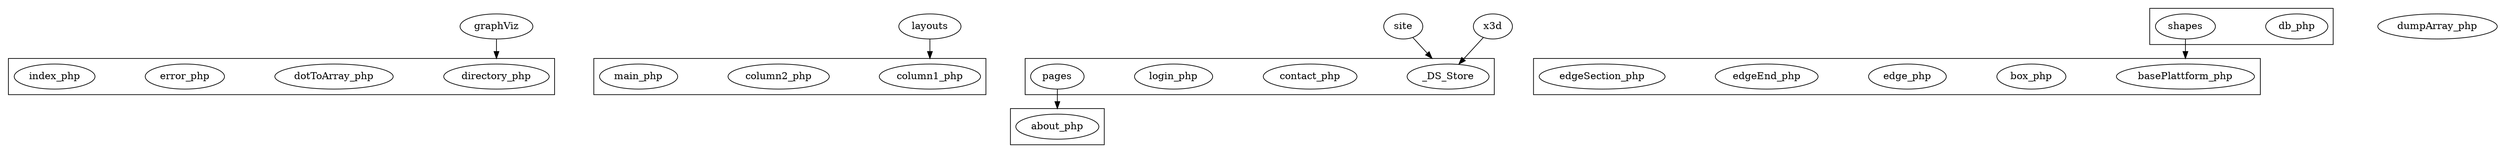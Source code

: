 digraph G {
	graph [compound=true, nodesep="1.0"];
	node [label="\N"];
	graph [bb="0,0,447.02,120"];
	subgraph cluster_graphViz {
		graph [bb=""];
		directory_php [pos="381.81,36", width="1.8084", height="0.5"];
		dotToArray_php [pos="216.42,27", width="2.0907", height="0.5"];
		error_php [pos="147.42,102", width="1.3642", height="0.5"];
		index_php [pos="162.42,39", width="1.439", height="0.5"];
	}
	subgraph cluster_layouts {
		graph [bb=""];
		column1_php [pos="352.35,78", width="1.7798", height="0.5"];
		column2_php [pos="159.42,84", width="1.7818", height="0.5"];
		main_php [pos="180.42,30", width="1.3794", height="0.5"];
	}
	subgraph cluster_pages {
		graph [bb=""];
		about_php [pos="219.4,90", width="1.4278", height="0.5"];
	}
	subgraph cluster_site {
		graph [bb=""];
		_DS_Store [pos="179.42,48", width="1.4781", height="0.5"];
		error_php;
		index_php;
		contact_php [pos="201.42,90", width="1.6176", height="0.5"];
		login_php [pos="150.42,21", width="1.3945", height="0.5"];
		pages [pos="376.23,90", width="0.917", height="0.5"];
	}
	subgraph cluster_shapes {
		graph [bb=""];
		basePlattform_php [pos="195.64,66", width="2.3193", height="0.5"];
		box_php [pos="183.42,96", width="1.2454", height="0.5"];
		edge_php [pos="144.42,66", width="1.3494", height="0.5"];
		edgeEnd_php [pos="144.42,39", width="1.7815", height="0.5"];
		edgeSection_php [pos="165.42,102", width="2.1541", height="0.5"];
	}
	subgraph cluster_x3d {
		graph [bb=""];
		_DS_Store;
		index_php;
		db_php [pos="162.42,60", width="1.1113", height="0.5"];
		shapes [pos="388.41,66", width="1.0109", height="0.5"];
	}
	dumpArray_php [pos="198.42,18", width="2.0797", height="0.5"];
	graphViz [pos="198.22,36", width="1.2832", height="0.5"];
	layouts [pos="177.28,78", width="1.0685", height="0.5"];
	site [pos="331.84,48", width="0.75", height="0.5"];
	x3d [pos="27,48", width="0.75", height="0.5"];
	graphViz -> directory_php [lhead=cluster_graphViz, pos="e,316.39,36 245.02,36 263.65,36 285.55,36 306.31,36"];
	layouts -> column1_php [lhead=cluster_layouts, pos="e,288.11,78 216.57,78 234.68,78 256.79,78 277.87,78"];
	pages -> about_php [lhead=cluster_pages, pos="e,271.44,90 342.97,90 325.12,90 302.53,90 281.57,90"];
	site -> _DS_Store [lhead=cluster_site, pos="e,232.96,48 304.59,48 287.44,48 264.56,48 243.05,48"];
	shapes -> basePlattform_php [lhead=cluster_shapes, pos="e,279.81,66 351.24,66 333.67,66 311.82,66 290.1,66"];
	x3d -> _DS_Store [lhead=cluster_x3d, pos="e,126.2,48 54.25,48 71.474,48 94.484,48 116.07,48"];
}
